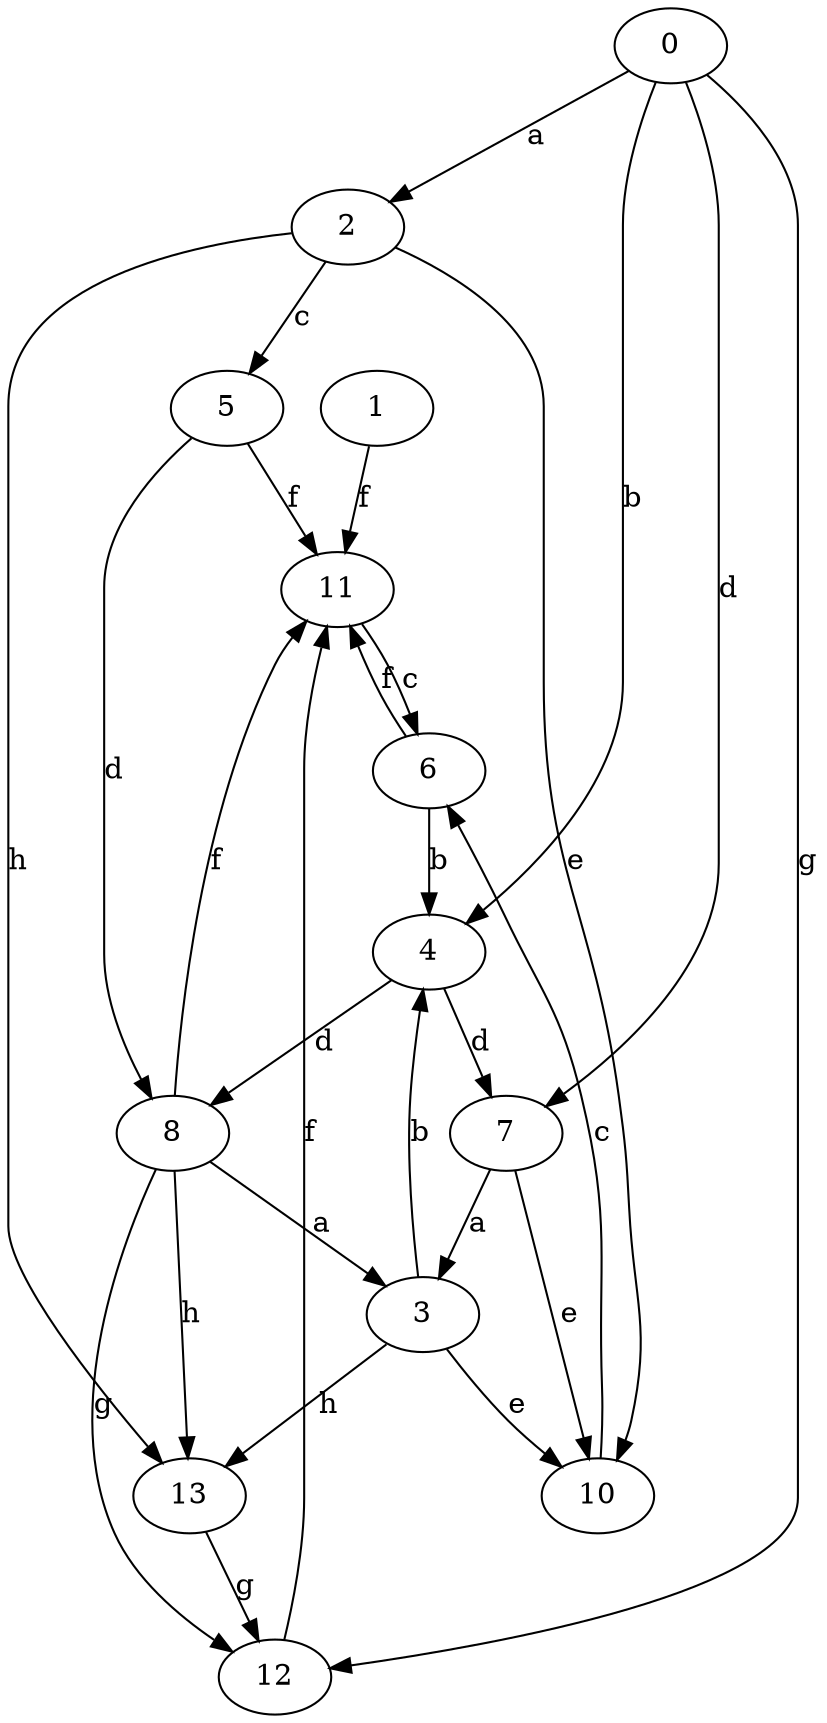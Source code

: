 strict digraph  {
1;
2;
3;
4;
5;
6;
7;
0;
8;
10;
11;
12;
13;
1 -> 11  [label=f];
2 -> 5  [label=c];
2 -> 10  [label=e];
2 -> 13  [label=h];
3 -> 4  [label=b];
3 -> 10  [label=e];
3 -> 13  [label=h];
4 -> 7  [label=d];
4 -> 8  [label=d];
5 -> 8  [label=d];
5 -> 11  [label=f];
6 -> 4  [label=b];
6 -> 11  [label=f];
7 -> 3  [label=a];
7 -> 10  [label=e];
0 -> 2  [label=a];
0 -> 4  [label=b];
0 -> 7  [label=d];
0 -> 12  [label=g];
8 -> 3  [label=a];
8 -> 11  [label=f];
8 -> 12  [label=g];
8 -> 13  [label=h];
10 -> 6  [label=c];
11 -> 6  [label=c];
12 -> 11  [label=f];
13 -> 12  [label=g];
}
